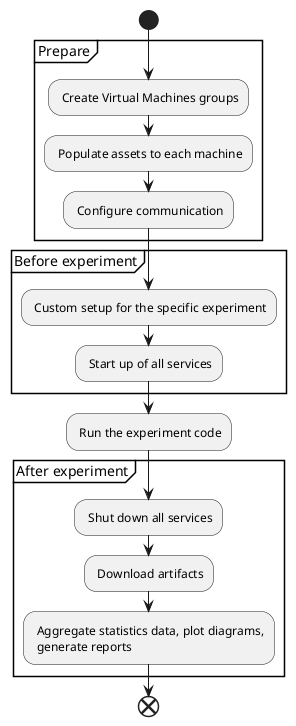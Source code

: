 @startuml
start
partition Prepare {
: Create Virtual Machines groups;
: Populate assets to each machine;
: Configure communication;
}

partition "Before experiment" {
: Custom setup for the specific experiment;
: Start up of all services;
}

: Run the experiment code;

partition "After experiment" {
: Shut down all services;
: Download artifacts;
: Aggregate statistics data, plot diagrams,\n generate reports;
}
end
@enduml
